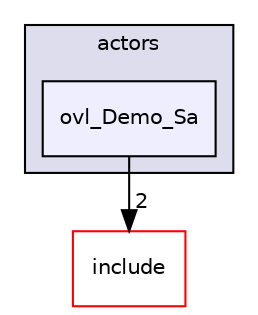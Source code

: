 digraph "src/overlays/actors/ovl_Demo_Sa" {
  compound=true
  node [ fontsize="10", fontname="Helvetica"];
  edge [ labelfontsize="10", labelfontname="Helvetica"];
  subgraph clusterdir_e93473484be31ce7bcb356bd643a22f8 {
    graph [ bgcolor="#ddddee", pencolor="black", label="actors" fontname="Helvetica", fontsize="10", URL="dir_e93473484be31ce7bcb356bd643a22f8.html"]
  dir_c8c63038fb688737e55c88e2e504f673 [shape=box, label="ovl_Demo_Sa", style="filled", fillcolor="#eeeeff", pencolor="black", URL="dir_c8c63038fb688737e55c88e2e504f673.html"];
  }
  dir_d44c64559bbebec7f509842c48db8b23 [shape=box label="include" fillcolor="white" style="filled" color="red" URL="dir_d44c64559bbebec7f509842c48db8b23.html"];
  dir_c8c63038fb688737e55c88e2e504f673->dir_d44c64559bbebec7f509842c48db8b23 [headlabel="2", labeldistance=1.5 headhref="dir_000163_000000.html"];
}
